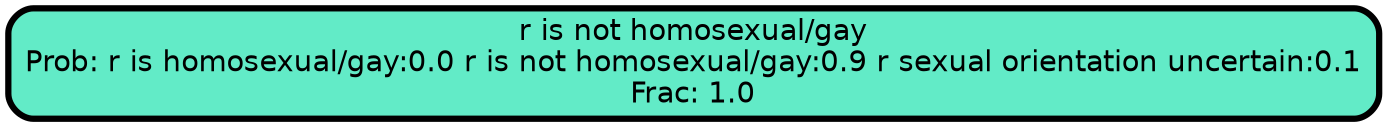 graph Tree {
node [shape=box, style="filled, rounded",color="black",penwidth="3",fontcolor="black",                 fontname=helvetica] ;
graph [ranksep="0 equally", splines=straight,                 bgcolor=transparent, dpi=200] ;
edge [fontname=helvetica, color=black] ;
0 [label="r is not homosexual/gay
Prob: r is homosexual/gay:0.0 r is not homosexual/gay:0.9 r sexual orientation uncertain:0.1
Frac: 1.0", fillcolor="#62ebc7"] ;
{rank = same;}}